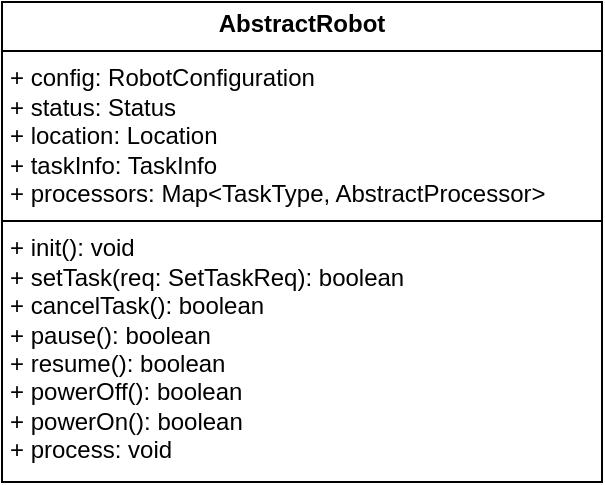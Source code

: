 <mxfile version="24.6.4" type="github">
  <diagram name="第 1 页" id="RYQtas_LTFym8r-OwO9x">
    <mxGraphModel dx="1420" dy="724" grid="1" gridSize="10" guides="1" tooltips="1" connect="1" arrows="1" fold="1" page="1" pageScale="1" pageWidth="827" pageHeight="1169" math="0" shadow="0">
      <root>
        <mxCell id="0" />
        <mxCell id="1" parent="0" />
        <mxCell id="aGjImtYOLNDjQvv4oyoI-1" value="&lt;p style=&quot;margin:0px;margin-top:4px;text-align:center;&quot;&gt;&lt;b&gt;AbstractRobot&lt;/b&gt;&lt;/p&gt;&lt;hr size=&quot;1&quot; style=&quot;border-style:solid;&quot;&gt;&lt;p style=&quot;margin:0px;margin-left:4px;&quot;&gt;+ config: RobotConfiguration&lt;/p&gt;&lt;p style=&quot;margin:0px;margin-left:4px;&quot;&gt;+ status: Status&lt;/p&gt;&lt;p style=&quot;margin:0px;margin-left:4px;&quot;&gt;+ location: Location&lt;/p&gt;&lt;p style=&quot;margin:0px;margin-left:4px;&quot;&gt;+ taskInfo: TaskInfo&lt;/p&gt;&lt;p style=&quot;margin:0px;margin-left:4px;&quot;&gt;+ processors: Map&amp;lt;TaskType, AbstractProcessor&amp;gt;&lt;/p&gt;&lt;hr size=&quot;1&quot; style=&quot;border-style:solid;&quot;&gt;&lt;p style=&quot;margin:0px;margin-left:4px;&quot;&gt;+ init(): void&lt;/p&gt;&lt;p style=&quot;margin:0px;margin-left:4px;&quot;&gt;+ setTask(req: SetTaskReq): boolean&lt;/p&gt;&lt;p style=&quot;margin:0px;margin-left:4px;&quot;&gt;+ cancelTask(): boolean&lt;/p&gt;&lt;p style=&quot;margin:0px;margin-left:4px;&quot;&gt;+ pause(): boolean&lt;/p&gt;&lt;p style=&quot;margin:0px;margin-left:4px;&quot;&gt;+ resume(): boolean&lt;/p&gt;&lt;p style=&quot;margin:0px;margin-left:4px;&quot;&gt;+ powerOff(): boolean&lt;/p&gt;&lt;p style=&quot;margin:0px;margin-left:4px;&quot;&gt;+ powerOn(): boolean&lt;/p&gt;&lt;p style=&quot;margin:0px;margin-left:4px;&quot;&gt;+ process: void&lt;/p&gt;" style="verticalAlign=top;align=left;overflow=fill;html=1;whiteSpace=wrap;" vertex="1" parent="1">
          <mxGeometry x="190" y="70" width="300" height="240" as="geometry" />
        </mxCell>
      </root>
    </mxGraphModel>
  </diagram>
</mxfile>
